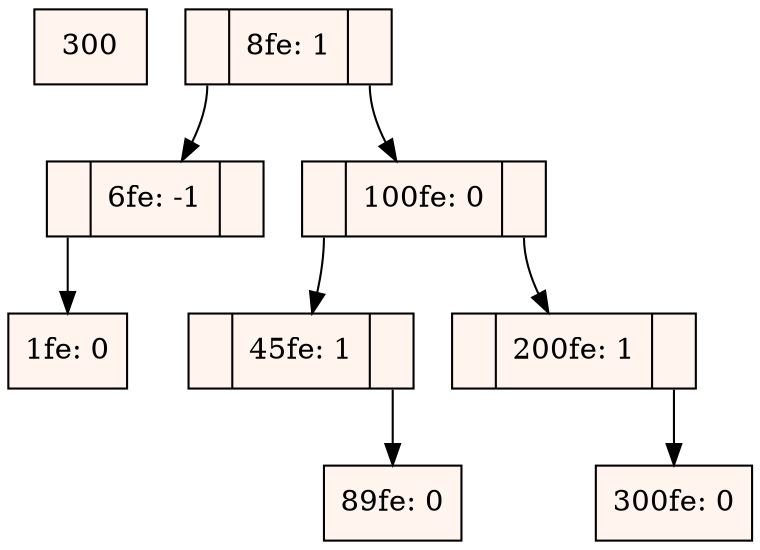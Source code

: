 digraph grafica{
rankdir=TB;
node [shape=record,style=filled,fillcolor=seashell];
300
nodo3[label="<C0>|8fe: 1|<C1>"];
nodo2[label="<C0>|6fe: -1|<C1>"];
nodo4[label="1fe: 0"];
nodo2:C0->nodo4
nodo3:C0->nodo2
nodo5[label="<C0>|100fe: 0|<C1>"];
nodo1[label="<C0>|45fe: 1|<C1>"];
nodo8[label="89fe: 0"];
nodo1:C1->nodo8
nodo5:C0->nodo1
nodo6[label="<C0>|200fe: 1|<C1>"];
nodo7[label="300fe: 0"];
nodo6:C1->nodo7
nodo5:C1->nodo6
nodo3:C1->nodo5
}
